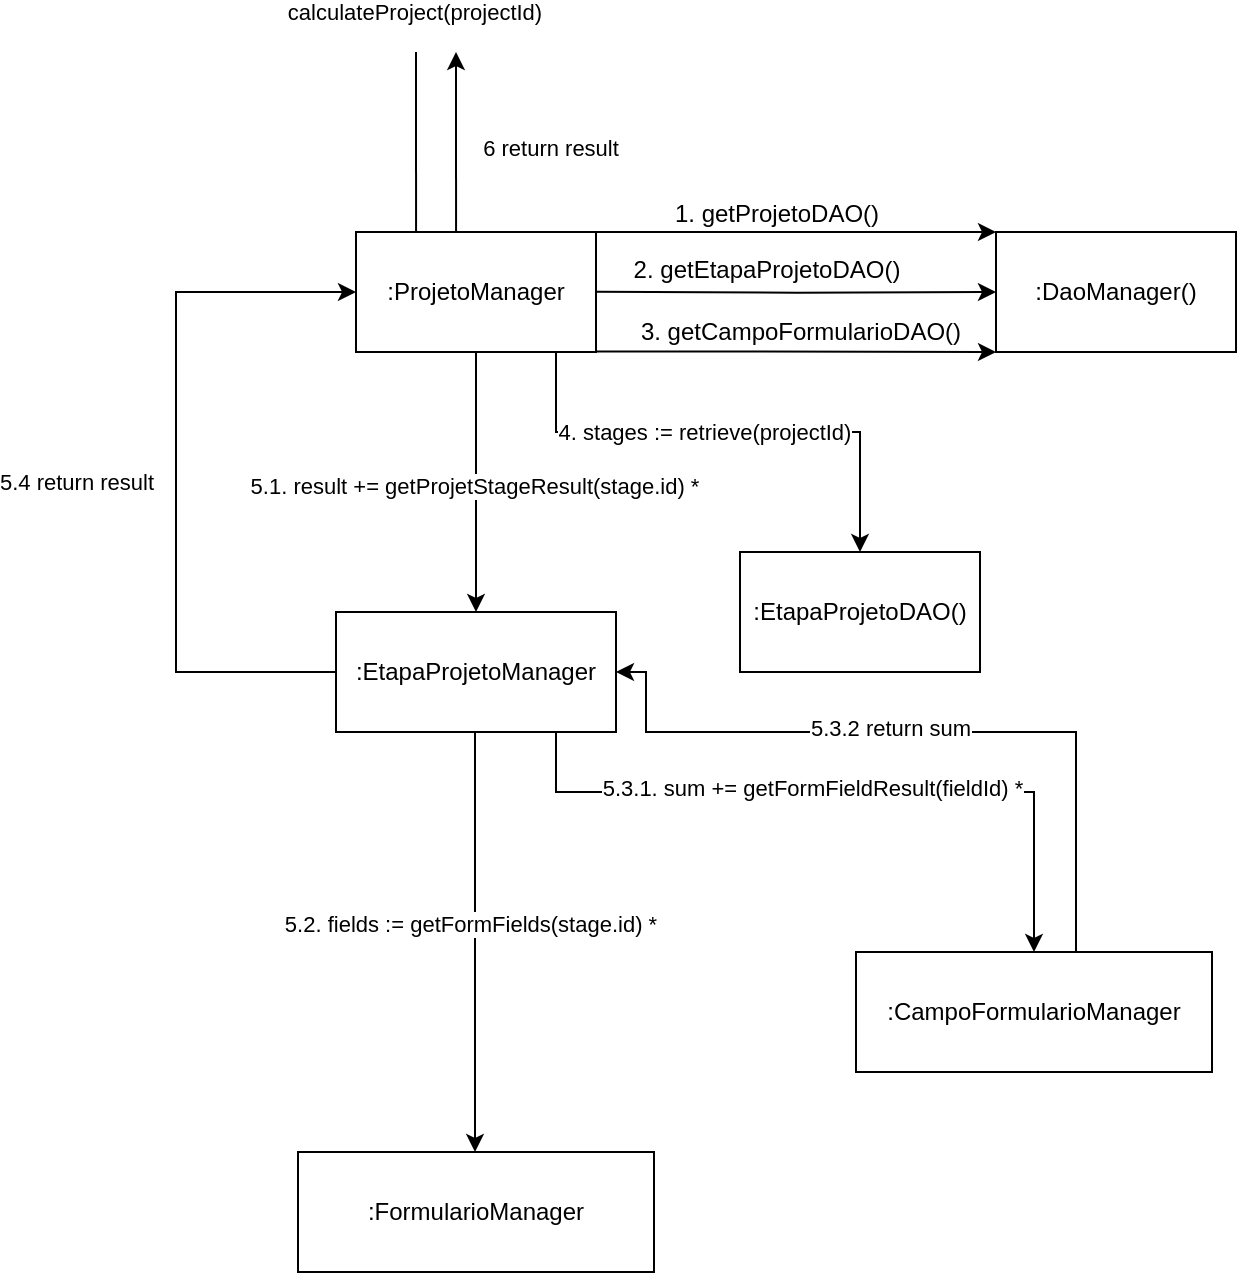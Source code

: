 <mxfile version="21.6.8" type="device">
  <diagram name="Página-1" id="jJOr5OBtsucUEJ_V4yex">
    <mxGraphModel dx="989" dy="577" grid="1" gridSize="10" guides="1" tooltips="1" connect="1" arrows="1" fold="1" page="1" pageScale="1" pageWidth="850" pageHeight="1100" math="0" shadow="0">
      <root>
        <mxCell id="0" />
        <mxCell id="1" parent="0" />
        <mxCell id="4q48e0CXIB0TdNRz91ZE-2" style="edgeStyle=orthogonalEdgeStyle;rounded=0;orthogonalLoop=1;jettySize=auto;html=1;endArrow=none;endFill=0;" edge="1" parent="1">
          <mxGeometry relative="1" as="geometry">
            <mxPoint x="240" y="210" as="targetPoint" />
            <mxPoint x="240.029" y="300" as="sourcePoint" />
          </mxGeometry>
        </mxCell>
        <mxCell id="4q48e0CXIB0TdNRz91ZE-4" value="calculateProject(projectId)" style="edgeLabel;html=1;align=center;verticalAlign=middle;resizable=0;points=[];" vertex="1" connectable="0" parent="4q48e0CXIB0TdNRz91ZE-2">
          <mxGeometry x="0.244" y="1" relative="1" as="geometry">
            <mxPoint y="-54" as="offset" />
          </mxGeometry>
        </mxCell>
        <mxCell id="4q48e0CXIB0TdNRz91ZE-9" style="edgeStyle=orthogonalEdgeStyle;rounded=0;orthogonalLoop=1;jettySize=auto;html=1;entryX=0;entryY=0;entryDx=0;entryDy=0;" edge="1" parent="1" source="4q48e0CXIB0TdNRz91ZE-1" target="4q48e0CXIB0TdNRz91ZE-5">
          <mxGeometry relative="1" as="geometry">
            <Array as="points">
              <mxPoint x="370" y="300" />
              <mxPoint x="370" y="300" />
            </Array>
          </mxGeometry>
        </mxCell>
        <mxCell id="4q48e0CXIB0TdNRz91ZE-18" style="edgeStyle=orthogonalEdgeStyle;rounded=0;orthogonalLoop=1;jettySize=auto;html=1;entryX=0.5;entryY=0;entryDx=0;entryDy=0;" edge="1" parent="1" source="4q48e0CXIB0TdNRz91ZE-1" target="4q48e0CXIB0TdNRz91ZE-17">
          <mxGeometry relative="1" as="geometry">
            <mxPoint x="450" y="440" as="targetPoint" />
            <Array as="points">
              <mxPoint x="310" y="400" />
              <mxPoint x="462" y="400" />
            </Array>
          </mxGeometry>
        </mxCell>
        <mxCell id="4q48e0CXIB0TdNRz91ZE-19" value="4. stages := retrieve(projectId)" style="edgeLabel;html=1;align=center;verticalAlign=middle;resizable=0;points=[];" vertex="1" connectable="0" parent="4q48e0CXIB0TdNRz91ZE-18">
          <mxGeometry x="-0.1" relative="1" as="geometry">
            <mxPoint as="offset" />
          </mxGeometry>
        </mxCell>
        <mxCell id="4q48e0CXIB0TdNRz91ZE-21" style="edgeStyle=orthogonalEdgeStyle;rounded=0;orthogonalLoop=1;jettySize=auto;html=1;" edge="1" parent="1" source="4q48e0CXIB0TdNRz91ZE-1" target="4q48e0CXIB0TdNRz91ZE-20">
          <mxGeometry relative="1" as="geometry" />
        </mxCell>
        <mxCell id="4q48e0CXIB0TdNRz91ZE-22" value="5.1. result += getProjetStageResult(stage.id) *" style="edgeLabel;html=1;align=center;verticalAlign=middle;resizable=0;points=[];" vertex="1" connectable="0" parent="4q48e0CXIB0TdNRz91ZE-21">
          <mxGeometry x="0.028" y="-1" relative="1" as="geometry">
            <mxPoint as="offset" />
          </mxGeometry>
        </mxCell>
        <mxCell id="4q48e0CXIB0TdNRz91ZE-38" style="edgeStyle=orthogonalEdgeStyle;rounded=0;orthogonalLoop=1;jettySize=auto;html=1;" edge="1" parent="1">
          <mxGeometry relative="1" as="geometry">
            <mxPoint x="260" y="210" as="targetPoint" />
            <mxPoint x="260.029" y="300" as="sourcePoint" />
          </mxGeometry>
        </mxCell>
        <mxCell id="4q48e0CXIB0TdNRz91ZE-1" value=":ProjetoManager" style="rounded=0;whiteSpace=wrap;html=1;" vertex="1" parent="1">
          <mxGeometry x="210" y="300" width="120" height="60" as="geometry" />
        </mxCell>
        <mxCell id="4q48e0CXIB0TdNRz91ZE-5" value=":DaoManager()" style="rounded=0;whiteSpace=wrap;html=1;" vertex="1" parent="1">
          <mxGeometry x="530" y="300" width="120" height="60" as="geometry" />
        </mxCell>
        <mxCell id="4q48e0CXIB0TdNRz91ZE-7" value="1. getProjetoDAO()" style="text;html=1;align=center;verticalAlign=middle;resizable=0;points=[];autosize=1;strokeColor=none;fillColor=none;" vertex="1" parent="1">
          <mxGeometry x="355" y="276" width="130" height="30" as="geometry" />
        </mxCell>
        <mxCell id="4q48e0CXIB0TdNRz91ZE-10" style="edgeStyle=orthogonalEdgeStyle;rounded=0;orthogonalLoop=1;jettySize=auto;html=1;entryX=0;entryY=0.5;entryDx=0;entryDy=0;" edge="1" parent="1" target="4q48e0CXIB0TdNRz91ZE-5">
          <mxGeometry relative="1" as="geometry">
            <mxPoint x="330" y="329.86" as="sourcePoint" />
            <mxPoint x="500" y="329.86" as="targetPoint" />
            <Array as="points" />
          </mxGeometry>
        </mxCell>
        <mxCell id="4q48e0CXIB0TdNRz91ZE-11" value="2. getEtapaProjetoDAO()" style="text;html=1;align=center;verticalAlign=middle;resizable=0;points=[];autosize=1;strokeColor=none;fillColor=none;" vertex="1" parent="1">
          <mxGeometry x="335" y="304" width="160" height="30" as="geometry" />
        </mxCell>
        <mxCell id="4q48e0CXIB0TdNRz91ZE-12" style="edgeStyle=orthogonalEdgeStyle;rounded=0;orthogonalLoop=1;jettySize=auto;html=1;entryX=0;entryY=1;entryDx=0;entryDy=0;" edge="1" parent="1" target="4q48e0CXIB0TdNRz91ZE-5">
          <mxGeometry relative="1" as="geometry">
            <mxPoint x="330" y="359.72" as="sourcePoint" />
            <mxPoint x="500" y="359.72" as="targetPoint" />
            <Array as="points">
              <mxPoint x="370" y="360" />
            </Array>
          </mxGeometry>
        </mxCell>
        <mxCell id="4q48e0CXIB0TdNRz91ZE-14" value="3. getCampoFormularioDAO()" style="text;html=1;align=center;verticalAlign=middle;resizable=0;points=[];autosize=1;strokeColor=none;fillColor=none;" vertex="1" parent="1">
          <mxGeometry x="342" y="335" width="180" height="30" as="geometry" />
        </mxCell>
        <mxCell id="4q48e0CXIB0TdNRz91ZE-17" value=":EtapaProjetoDAO()" style="rounded=0;whiteSpace=wrap;html=1;" vertex="1" parent="1">
          <mxGeometry x="402" y="460" width="120" height="60" as="geometry" />
        </mxCell>
        <mxCell id="4q48e0CXIB0TdNRz91ZE-24" style="edgeStyle=orthogonalEdgeStyle;rounded=0;orthogonalLoop=1;jettySize=auto;html=1;" edge="1" parent="1" target="4q48e0CXIB0TdNRz91ZE-23">
          <mxGeometry relative="1" as="geometry">
            <mxPoint x="269.499" y="550" as="sourcePoint" />
            <mxPoint x="269.499" y="670" as="targetPoint" />
            <Array as="points" />
          </mxGeometry>
        </mxCell>
        <mxCell id="4q48e0CXIB0TdNRz91ZE-25" value="5.2. fields := getFormFields(stage.id) *" style="edgeLabel;html=1;align=center;verticalAlign=middle;resizable=0;points=[];" vertex="1" connectable="0" parent="4q48e0CXIB0TdNRz91ZE-24">
          <mxGeometry x="-0.086" y="-3" relative="1" as="geometry">
            <mxPoint as="offset" />
          </mxGeometry>
        </mxCell>
        <mxCell id="4q48e0CXIB0TdNRz91ZE-31" style="edgeStyle=orthogonalEdgeStyle;rounded=0;orthogonalLoop=1;jettySize=auto;html=1;" edge="1" parent="1" source="4q48e0CXIB0TdNRz91ZE-20" target="4q48e0CXIB0TdNRz91ZE-1">
          <mxGeometry relative="1" as="geometry">
            <Array as="points">
              <mxPoint x="120" y="520" />
              <mxPoint x="120" y="330" />
            </Array>
          </mxGeometry>
        </mxCell>
        <mxCell id="4q48e0CXIB0TdNRz91ZE-35" value="5.4 return result" style="edgeLabel;html=1;align=center;verticalAlign=middle;resizable=0;points=[];" vertex="1" connectable="0" parent="4q48e0CXIB0TdNRz91ZE-31">
          <mxGeometry x="-0.027" y="1" relative="1" as="geometry">
            <mxPoint x="-49" as="offset" />
          </mxGeometry>
        </mxCell>
        <mxCell id="4q48e0CXIB0TdNRz91ZE-43" style="edgeStyle=orthogonalEdgeStyle;rounded=0;orthogonalLoop=1;jettySize=auto;html=1;" edge="1" parent="1" source="4q48e0CXIB0TdNRz91ZE-20" target="4q48e0CXIB0TdNRz91ZE-26">
          <mxGeometry relative="1" as="geometry">
            <Array as="points">
              <mxPoint x="310" y="580" />
              <mxPoint x="549" y="580" />
            </Array>
          </mxGeometry>
        </mxCell>
        <mxCell id="4q48e0CXIB0TdNRz91ZE-45" value="5.3.1. sum += getFormFieldResult(fieldId) *" style="edgeLabel;html=1;align=center;verticalAlign=middle;resizable=0;points=[];" vertex="1" connectable="0" parent="4q48e0CXIB0TdNRz91ZE-43">
          <mxGeometry x="-0.097" y="2" relative="1" as="geometry">
            <mxPoint as="offset" />
          </mxGeometry>
        </mxCell>
        <mxCell id="4q48e0CXIB0TdNRz91ZE-20" value=":EtapaProjetoManager" style="rounded=0;whiteSpace=wrap;html=1;" vertex="1" parent="1">
          <mxGeometry x="200" y="490" width="140" height="60" as="geometry" />
        </mxCell>
        <mxCell id="4q48e0CXIB0TdNRz91ZE-23" value=":FormularioManager" style="rounded=0;whiteSpace=wrap;html=1;" vertex="1" parent="1">
          <mxGeometry x="181" y="760" width="178" height="60" as="geometry" />
        </mxCell>
        <mxCell id="4q48e0CXIB0TdNRz91ZE-26" value=":CampoFormularioManager" style="rounded=0;whiteSpace=wrap;html=1;" vertex="1" parent="1">
          <mxGeometry x="460" y="660" width="178" height="60" as="geometry" />
        </mxCell>
        <mxCell id="4q48e0CXIB0TdNRz91ZE-40" value="6 return result" style="edgeLabel;html=1;align=center;verticalAlign=middle;resizable=0;points=[];" vertex="1" connectable="0" parent="1">
          <mxGeometry x="309.999" y="260.004" as="geometry">
            <mxPoint x="-3" y="-2" as="offset" />
          </mxGeometry>
        </mxCell>
        <mxCell id="4q48e0CXIB0TdNRz91ZE-47" style="edgeStyle=orthogonalEdgeStyle;rounded=0;orthogonalLoop=1;jettySize=auto;html=1;exitX=1;exitY=0.5;exitDx=0;exitDy=0;endArrow=none;endFill=0;startArrow=classic;startFill=1;" edge="1" parent="1" source="4q48e0CXIB0TdNRz91ZE-20" target="4q48e0CXIB0TdNRz91ZE-26">
          <mxGeometry relative="1" as="geometry">
            <mxPoint x="355" y="520" as="sourcePoint" />
            <mxPoint x="594" y="630" as="targetPoint" />
            <Array as="points">
              <mxPoint x="355" y="520" />
              <mxPoint x="355" y="550" />
              <mxPoint x="570" y="550" />
            </Array>
          </mxGeometry>
        </mxCell>
        <mxCell id="4q48e0CXIB0TdNRz91ZE-48" value="5.3.2 return sum" style="edgeLabel;html=1;align=center;verticalAlign=middle;resizable=0;points=[];" vertex="1" connectable="0" parent="4q48e0CXIB0TdNRz91ZE-47">
          <mxGeometry x="-0.097" y="2" relative="1" as="geometry">
            <mxPoint as="offset" />
          </mxGeometry>
        </mxCell>
      </root>
    </mxGraphModel>
  </diagram>
</mxfile>
